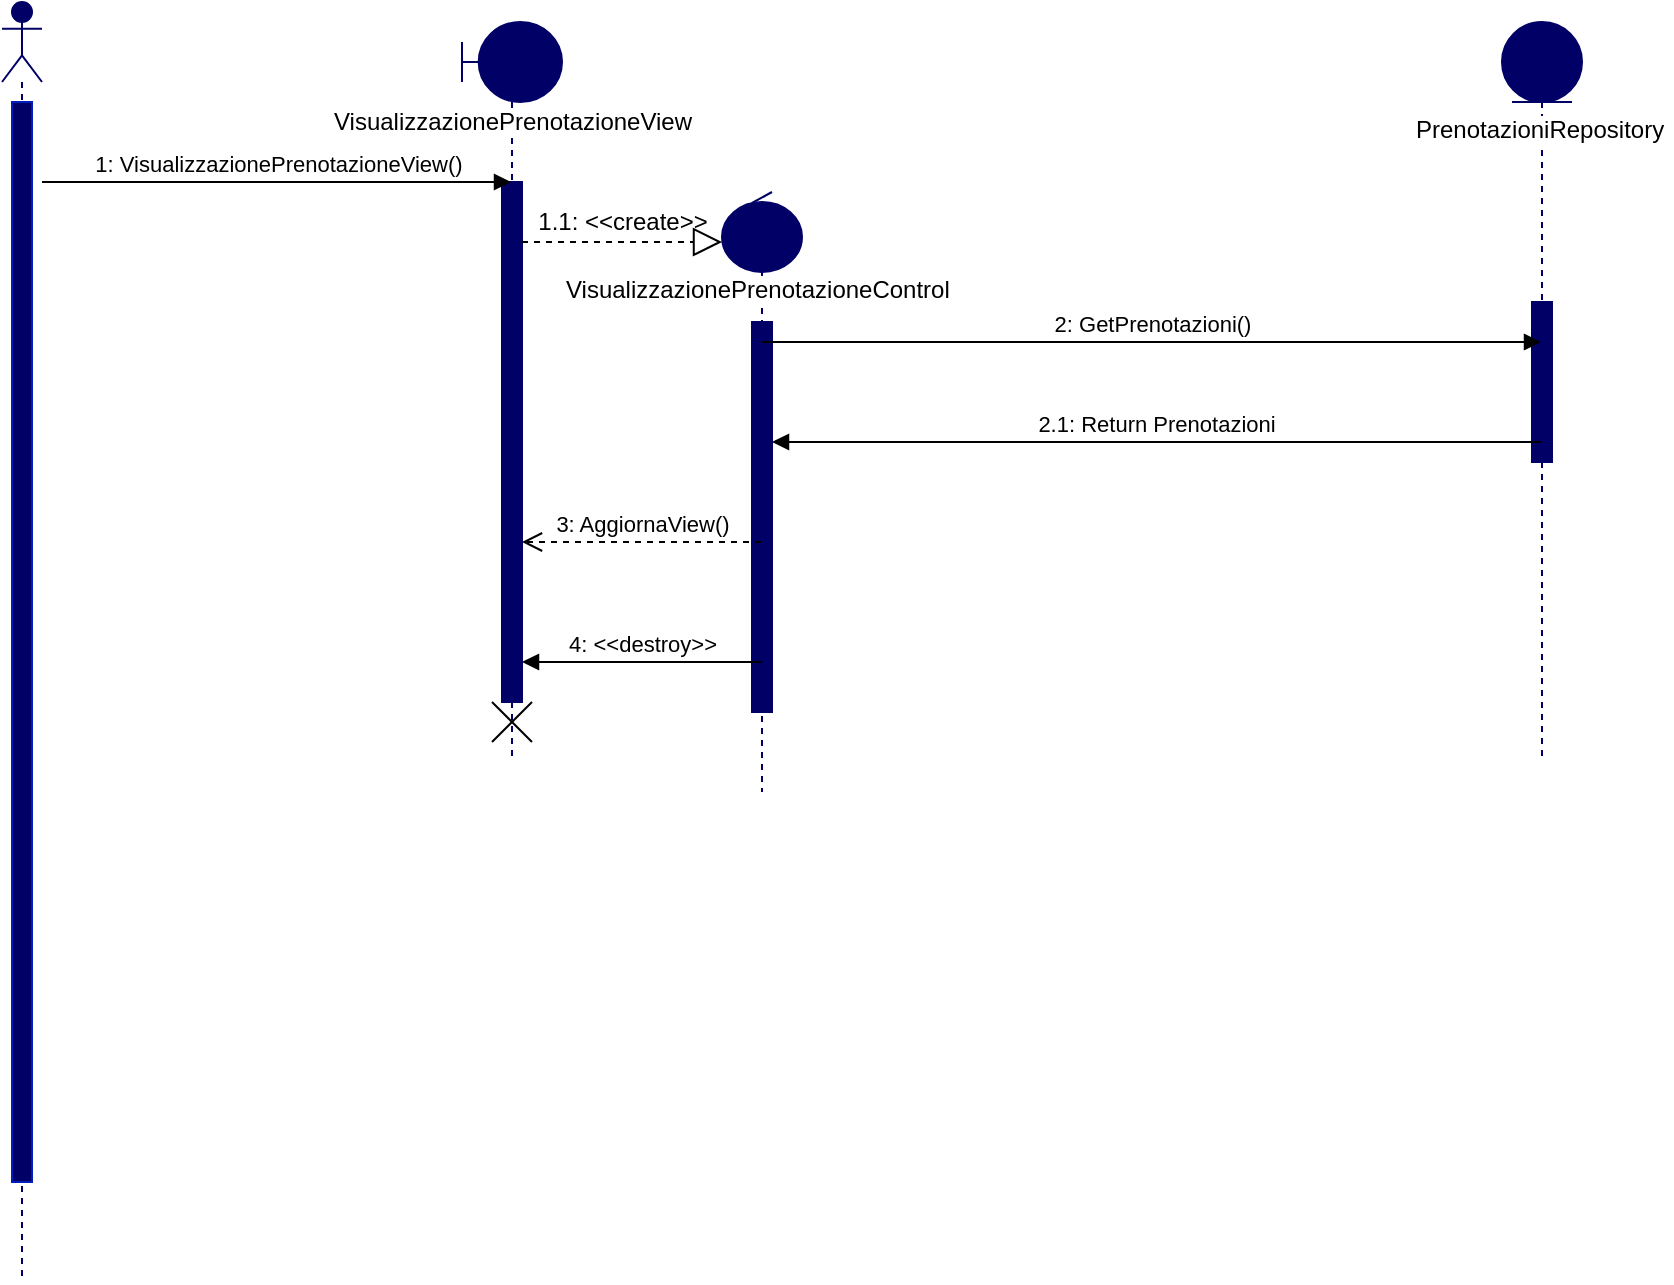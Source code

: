 <mxfile version="13.9.9" type="device"><diagram name="Page-1" id="13e1069c-82ec-6db2-03f1-153e76fe0fe0"><mxGraphModel dx="1086" dy="806" grid="1" gridSize="10" guides="1" tooltips="1" connect="1" arrows="1" fold="1" page="1" pageScale="1" pageWidth="1100" pageHeight="850" background="#ffffff" math="0" shadow="0"><root><mxCell id="0"/><mxCell id="1" parent="0"/><mxCell id="rmShR-VH-MiZmmc6JSE4-1" value="" style="shape=umlLifeline;participant=umlActor;perimeter=lifelinePerimeter;whiteSpace=wrap;html=1;container=1;collapsible=0;recursiveResize=0;verticalAlign=top;spacingTop=36;outlineConnect=0;fontColor=#ffffff;fillColor=#000066;strokeColor=#000066;" parent="1" vertex="1"><mxGeometry x="70" y="30" width="20" height="640" as="geometry"/></mxCell><mxCell id="rmShR-VH-MiZmmc6JSE4-2" value="" style="html=1;points=[];perimeter=orthogonalPerimeter;strokeColor=#001DBC;fontColor=#ffffff;fillColor=#000066;" parent="rmShR-VH-MiZmmc6JSE4-1" vertex="1"><mxGeometry x="5" y="50" width="10" height="540" as="geometry"/></mxCell><mxCell id="rmShR-VH-MiZmmc6JSE4-3" value="" style="shape=umlLifeline;participant=umlBoundary;perimeter=lifelinePerimeter;whiteSpace=wrap;html=1;container=1;collapsible=0;recursiveResize=0;verticalAlign=top;spacingTop=36;outlineConnect=0;fontColor=#ffffff;fillColor=#000066;strokeColor=#000066;" parent="1" vertex="1"><mxGeometry x="300" y="40" width="50" height="370" as="geometry"/></mxCell><mxCell id="rmShR-VH-MiZmmc6JSE4-7" value="" style="html=1;points=[];perimeter=orthogonalPerimeter;fontColor=#ffffff;fillColor=#000066;strokeColor=#000066;" parent="rmShR-VH-MiZmmc6JSE4-3" vertex="1"><mxGeometry x="20" y="80" width="10" height="260" as="geometry"/></mxCell><mxCell id="rmShR-VH-MiZmmc6JSE4-26" value="" style="shape=umlDestroy;" parent="rmShR-VH-MiZmmc6JSE4-3" vertex="1"><mxGeometry x="15" y="340" width="20" height="20" as="geometry"/></mxCell><mxCell id="rmShR-VH-MiZmmc6JSE4-4" value="1: VisualizzazionePrenotazioneView()" style="html=1;verticalAlign=bottom;endArrow=block;" parent="1" target="rmShR-VH-MiZmmc6JSE4-3" edge="1"><mxGeometry width="80" relative="1" as="geometry"><mxPoint x="90" y="120" as="sourcePoint"/><mxPoint x="290" y="120" as="targetPoint"/></mxGeometry></mxCell><mxCell id="rmShR-VH-MiZmmc6JSE4-5" value="&lt;span style=&quot;background-color: rgb(255 , 255 , 255)&quot;&gt;VisualizzazionePrenotazioneView&lt;/span&gt;" style="text;html=1;align=center;verticalAlign=middle;resizable=0;points=[];autosize=1;" parent="1" vertex="1"><mxGeometry x="230" y="80" width="190" height="20" as="geometry"/></mxCell><mxCell id="rmShR-VH-MiZmmc6JSE4-9" value="" style="endArrow=block;dashed=1;endFill=0;endSize=12;html=1;" parent="1" edge="1"><mxGeometry width="160" relative="1" as="geometry"><mxPoint x="330" y="150" as="sourcePoint"/><mxPoint x="430" y="150" as="targetPoint"/></mxGeometry></mxCell><mxCell id="rmShR-VH-MiZmmc6JSE4-10" value="" style="shape=umlLifeline;participant=umlControl;perimeter=lifelinePerimeter;whiteSpace=wrap;html=1;container=1;collapsible=0;recursiveResize=0;verticalAlign=top;spacingTop=36;outlineConnect=0;fontColor=#ffffff;strokeColor=#000066;fillColor=#000066;" parent="1" vertex="1"><mxGeometry x="430" y="125" width="40" height="300" as="geometry"/></mxCell><mxCell id="rmShR-VH-MiZmmc6JSE4-12" value="" style="html=1;points=[];perimeter=orthogonalPerimeter;fontColor=#ffffff;fillColor=#000066;strokeColor=#000066;" parent="rmShR-VH-MiZmmc6JSE4-10" vertex="1"><mxGeometry x="15" y="65" width="10" height="195" as="geometry"/></mxCell><mxCell id="rmShR-VH-MiZmmc6JSE4-11" value="&lt;span style=&quot;color: rgb(0 , 0 , 0) ; font-family: &amp;#34;helvetica&amp;#34; ; font-size: 12px ; font-style: normal ; font-weight: 400 ; letter-spacing: normal ; text-align: center ; text-indent: 0px ; text-transform: none ; word-spacing: 0px ; background-color: rgb(255 , 255 , 255) ; display: inline ; float: none&quot;&gt;VisualizzazionePrenotazioneControl&lt;/span&gt;" style="text;whiteSpace=wrap;html=1;" parent="1" vertex="1"><mxGeometry x="350" y="160" width="200" height="30" as="geometry"/></mxCell><mxCell id="rmShR-VH-MiZmmc6JSE4-13" value="" style="shape=umlLifeline;participant=umlEntity;perimeter=lifelinePerimeter;whiteSpace=wrap;html=1;container=1;collapsible=0;recursiveResize=0;verticalAlign=top;spacingTop=36;outlineConnect=0;fontColor=#ffffff;strokeColor=#000066;fillColor=#000066;" parent="1" vertex="1"><mxGeometry x="820" y="40" width="40" height="370" as="geometry"/></mxCell><mxCell id="rmShR-VH-MiZmmc6JSE4-15" value="" style="html=1;points=[];perimeter=orthogonalPerimeter;fontColor=#ffffff;strokeColor=#000066;fillColor=#000066;" parent="rmShR-VH-MiZmmc6JSE4-13" vertex="1"><mxGeometry x="15" y="140" width="10" height="80" as="geometry"/></mxCell><mxCell id="rmShR-VH-MiZmmc6JSE4-14" value="&lt;div style=&quot;text-align: center&quot;&gt;&lt;font face=&quot;helvetica&quot;&gt;&lt;span style=&quot;background-color: rgb(255 , 255 , 255)&quot;&gt;PrenotazioniRepository&lt;/span&gt;&lt;/font&gt;&lt;/div&gt;" style="text;whiteSpace=wrap;html=1;" parent="1" vertex="1"><mxGeometry x="775" y="80" width="130" height="30" as="geometry"/></mxCell><mxCell id="rmShR-VH-MiZmmc6JSE4-16" value="2: GetPrenotazioni()" style="html=1;verticalAlign=bottom;endArrow=block;" parent="1" target="rmShR-VH-MiZmmc6JSE4-13" edge="1"><mxGeometry width="80" relative="1" as="geometry"><mxPoint x="450" y="200" as="sourcePoint"/><mxPoint x="530" y="200" as="targetPoint"/></mxGeometry></mxCell><mxCell id="rmShR-VH-MiZmmc6JSE4-17" value="1.1: &amp;lt;&amp;lt;create&amp;gt;&amp;gt;" style="text;html=1;align=center;verticalAlign=middle;resizable=0;points=[];autosize=1;" parent="1" vertex="1"><mxGeometry x="330" y="130" width="100" height="20" as="geometry"/></mxCell><mxCell id="rmShR-VH-MiZmmc6JSE4-18" value="2.1: Return Prenotazioni" style="html=1;verticalAlign=bottom;endArrow=block;" parent="1" source="rmShR-VH-MiZmmc6JSE4-13" target="rmShR-VH-MiZmmc6JSE4-12" edge="1"><mxGeometry width="80" relative="1" as="geometry"><mxPoint x="800" y="250" as="sourcePoint"/><mxPoint x="480" y="240" as="targetPoint"/><Array as="points"><mxPoint x="490" y="250"/></Array></mxGeometry></mxCell><mxCell id="rmShR-VH-MiZmmc6JSE4-23" value="3: AggiornaView()" style="html=1;verticalAlign=bottom;endArrow=open;dashed=1;endSize=8;" parent="1" source="rmShR-VH-MiZmmc6JSE4-10" edge="1"><mxGeometry relative="1" as="geometry"><mxPoint x="410" y="300" as="sourcePoint"/><mxPoint x="330" y="300" as="targetPoint"/></mxGeometry></mxCell><mxCell id="rmShR-VH-MiZmmc6JSE4-24" value="4: &amp;lt;&amp;lt;destroy&amp;gt;&amp;gt;" style="html=1;verticalAlign=bottom;endArrow=block;" parent="1" target="rmShR-VH-MiZmmc6JSE4-7" edge="1"><mxGeometry width="80" relative="1" as="geometry"><mxPoint x="450" y="360" as="sourcePoint"/><mxPoint x="340" y="360" as="targetPoint"/></mxGeometry></mxCell></root></mxGraphModel></diagram></mxfile>